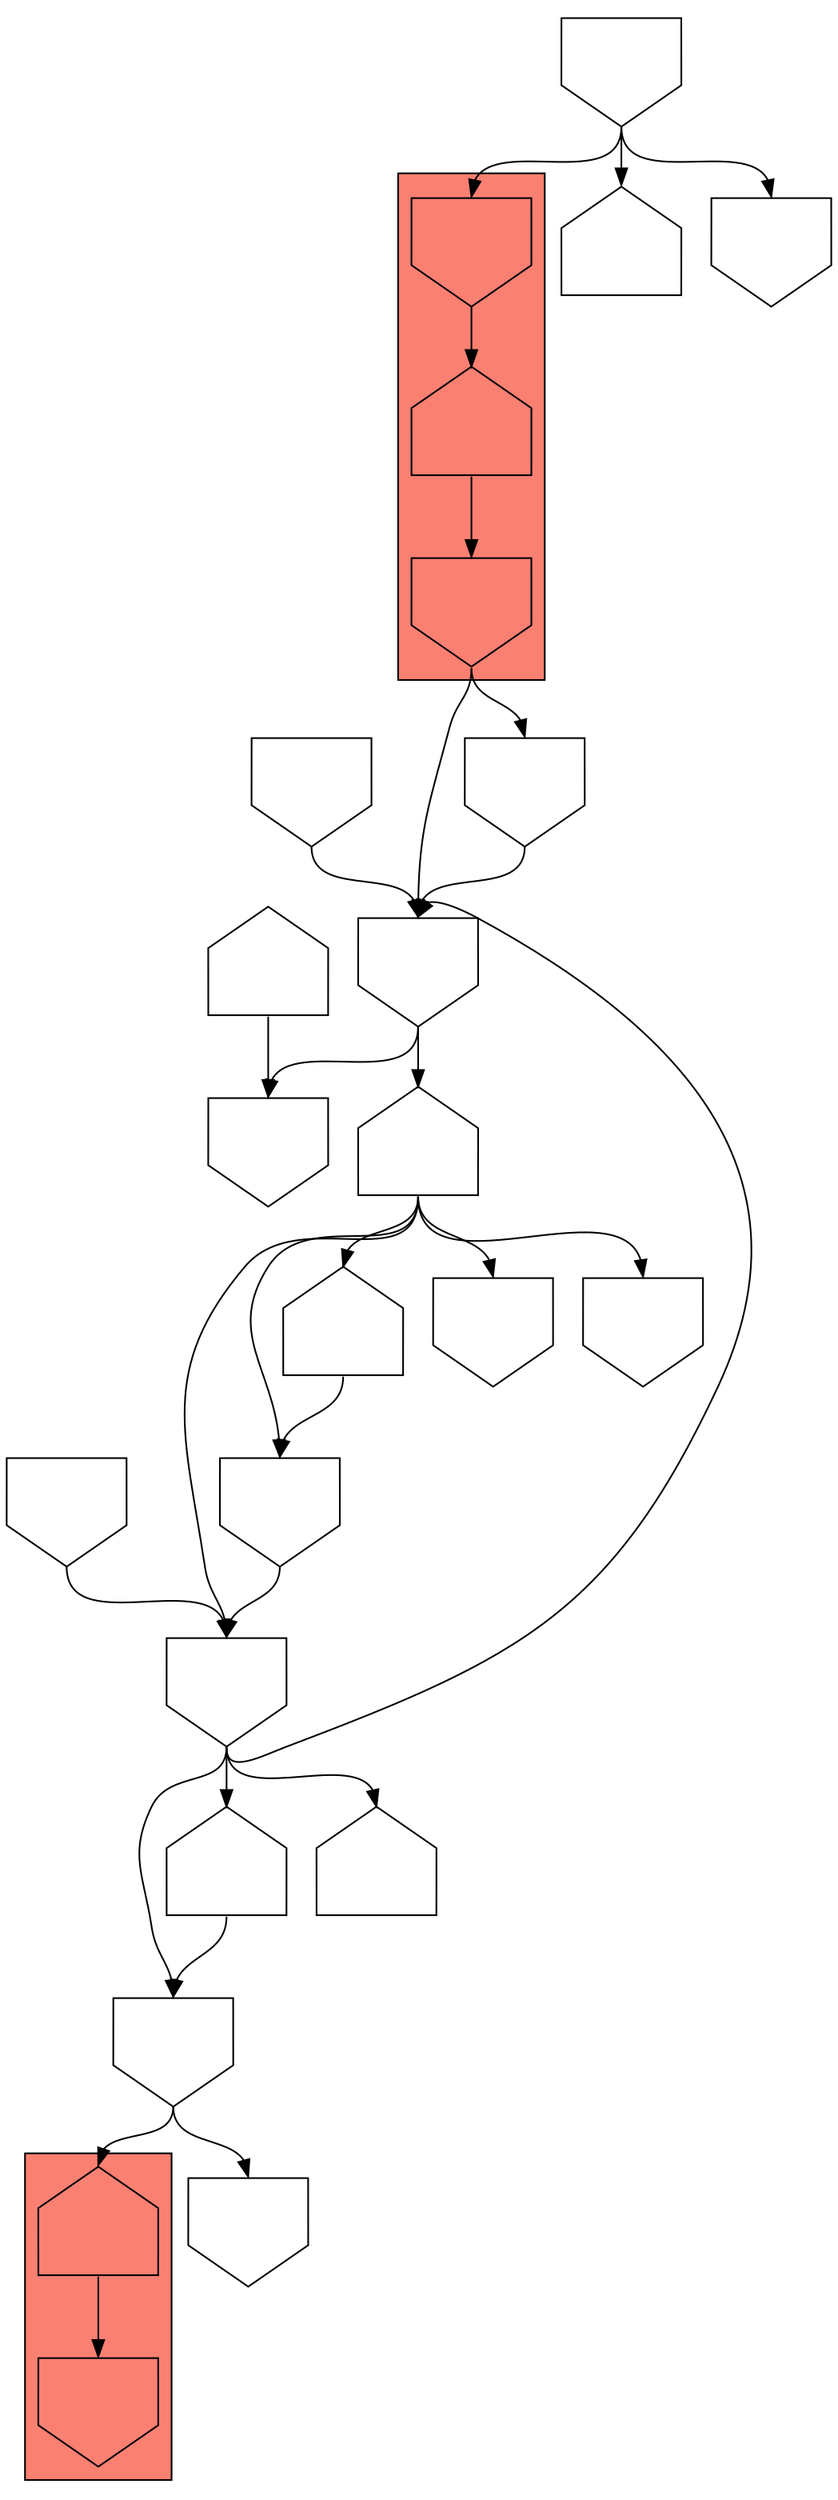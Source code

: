 digraph asm {
	edge [headport=n,tailport=s];
subgraph cluster_C4638_20519_19853 {
	4638 [label="",height=1,width=1,shape=invhouse];
	20519 [label="",height=1,width=1,shape=house];
	19853 [label="",height=1,width=1,shape=invhouse];
	style=filled;
	fillcolor=salmon;
}
subgraph cluster_C5906_6828 {
	5906 [label="",height=1,width=1,shape=house];
	6828 [label="",height=1,width=1,shape=invhouse];
	style=filled;
	fillcolor=salmon;
}
	1435 [label="",height=1,width=1,shape=invhouse];
	2243 [label="",height=1,width=1,shape=invhouse];
	19559 [label="",height=1,width=1,shape=house];
	11695 [label="",height=1,width=1,shape=house];
	10770 [label="",height=1,width=1,shape=invhouse];
	11602 [label="",height=1,width=1,shape=invhouse];
	20043 [label="",height=1,width=1,shape=invhouse];
	18045 [label="",height=1,width=1,shape=house];
	19233 [label="",height=1,width=1,shape=house];
	15919 [label="",height=1,width=1,shape=invhouse];
	15948 [label="",height=1,width=1,shape=invhouse];
	13678 [label="",height=1,width=1,shape=house];
	17963 [label="",height=1,width=1,shape=invhouse];
	18771 [label="",height=1,width=1,shape=invhouse];
	7038 [label="",height=1,width=1,shape=invhouse];
	19587 [label="",height=1,width=1,shape=invhouse];
	8565 [label="",height=1,width=1,shape=invhouse];
	1871 [label="",height=1,width=1,shape=house];
	4942 [label="",height=1,width=1,shape=invhouse];
	4638 -> 20519
	20519 -> 19853
	19853 -> 1435
	19853 -> 19587
	1435 -> 2243
	1435 -> 11695
	19559 -> 2243
	11695 -> 10770
	11695 -> 13678
	11695 -> 15948
	11695 -> 17963
	11695 -> 18771
	10770 -> 1435
	10770 -> 11602
	10770 -> 18045
	10770 -> 19233
	11602 -> 5906
	11602 -> 20043
	5906 -> 6828
	18045 -> 11602
	15919 -> 10770
	15948 -> 10770
	13678 -> 15948
	7038 -> 1435
	19587 -> 1435
	8565 -> 1871
	8565 -> 4638
	8565 -> 4942
}